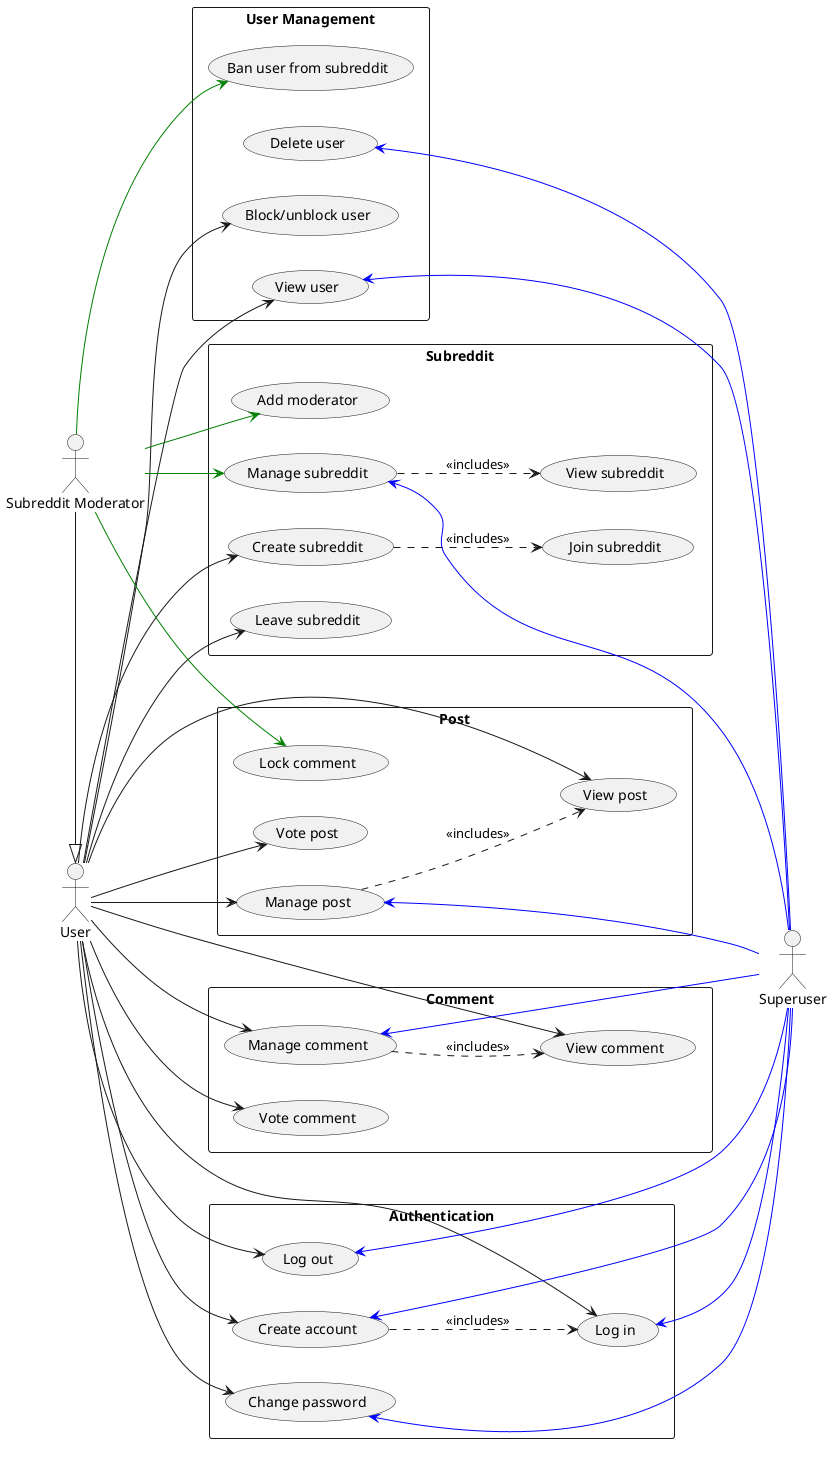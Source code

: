 @startuml
skinparam packageStyle rectangle
left to right direction
actor "User" as user
actor "Subreddit Moderator" as mod
actor "Superuser" as su
mod -|> user

rectangle Post as post {
  usecase "Manage post" as post_manage
  usecase "View post" as post_read

  usecase "Vote post" as post_vote
  usecase "Lock comment" as post_lock
}

rectangle Comment as cmt {
  usecase "Manage comment" as cmt_manage
  usecase "View comment" as cmt_read

  usecase "Vote comment" as cmt_vote
}

rectangle Subreddit as sub {
  usecase "Create subreddit" as sub_create
  usecase "View subreddit" as sub_read
  usecase "Manage subreddit" as sub_manage
  usecase "Add moderator" as sub_add_mod

  usecase "Join subreddit" as sub_join
  usecase "Leave subreddit" as sub_leave
}

rectangle "User Management" as user_mng {
  usecase "View user" as user_read
  usecase "Delete user" as user_delete
  usecase "Block/unblock user" as user_block
  usecase "Ban user from subreddit" as user_ban
}

rectangle "Authentication" as auth {
  usecase "Create account" as acc_create
  usecase "Log in" as login
  usecase "Log out" as logout
  usecase "Change password" as pwd_change
}

user --> acc_create
user --> login
user --> logout
user --> pwd_change

user --> post_manage
user --> post_read

user --> post_vote

user --> cmt_manage
user --> cmt_read

user --> cmt_vote

user --> sub_create
user --> sub_leave

user --> user_block
user --> user_read

mod -[#green]-> sub_manage
mod -[#green]-> sub_add_mod
mod -[#green]-> user_ban
mod -[#green]-> post_lock

post_manage   <-[#blue]- su
cmt_manage    <-[#blue]- su
sub_manage    <-[#blue]- su
user_read   <-[#blue]- su
user_delete <-[#blue]- su

acc_create  <-[#blue]- su
login       <-[#blue]- su
logout      <-[#blue]- su
pwd_change  <-[#blue]- su

acc_create ..> login : <<includes>>

post_manage ..> post_read : <<includes>>
cmt_manage ..> cmt_read : <<includes>>
sub_create ..> sub_join : <<includes>>
sub_manage ..> sub_read : <<includes>>

@enduml
